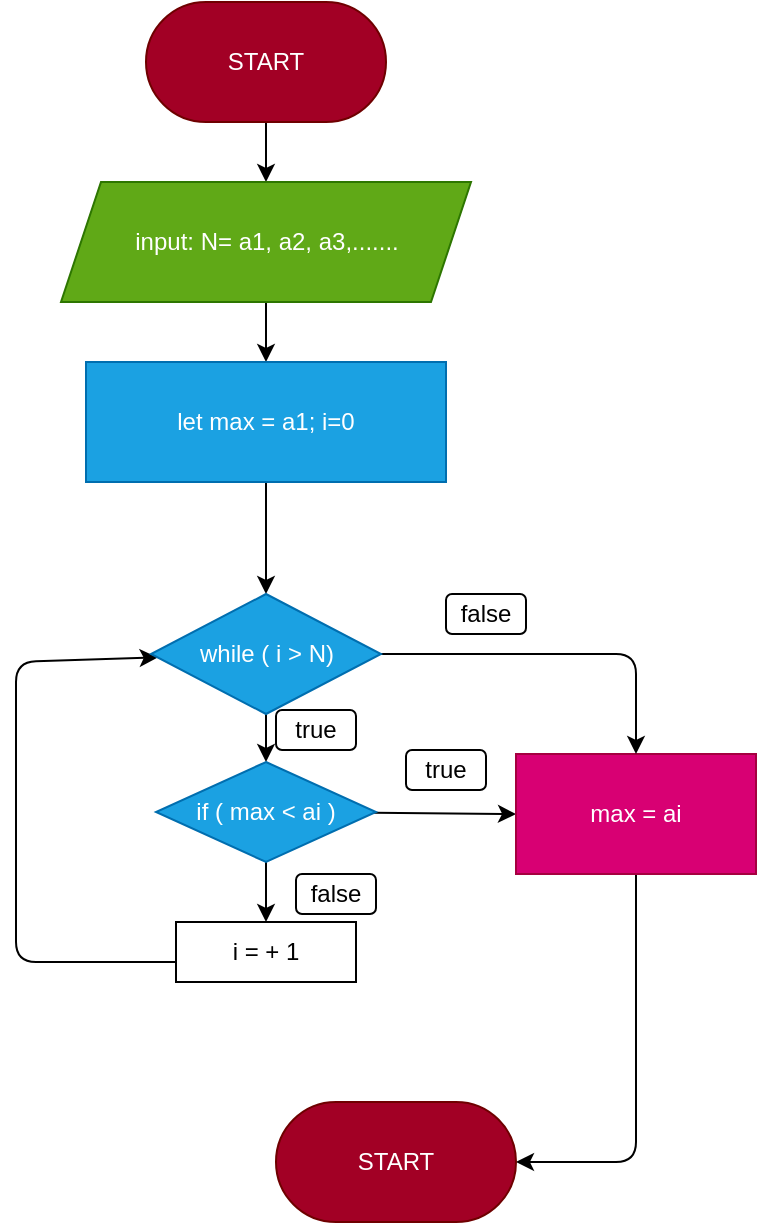 <mxfile>
    <diagram id="XXP6j2SDkpBGwzjUflsq" name="Page-1">
        <mxGraphModel dx="797" dy="568" grid="1" gridSize="10" guides="1" tooltips="1" connect="1" arrows="1" fold="1" page="1" pageScale="1" pageWidth="850" pageHeight="1100" math="0" shadow="0">
            <root>
                <mxCell id="0"/>
                <mxCell id="1" parent="0"/>
                <mxCell id="9" style="edgeStyle=none;html=1;entryX=0.5;entryY=0;entryDx=0;entryDy=0;" edge="1" parent="1" source="2" target="3">
                    <mxGeometry relative="1" as="geometry"/>
                </mxCell>
                <mxCell id="2" value="START" style="rounded=1;whiteSpace=wrap;html=1;arcSize=50;fillColor=#a20025;fontColor=#ffffff;strokeColor=#6F0000;" vertex="1" parent="1">
                    <mxGeometry x="305" y="30" width="120" height="60" as="geometry"/>
                </mxCell>
                <mxCell id="10" style="edgeStyle=none;html=1;entryX=0.5;entryY=0;entryDx=0;entryDy=0;" edge="1" parent="1" source="3" target="5">
                    <mxGeometry relative="1" as="geometry"/>
                </mxCell>
                <mxCell id="3" value="input: N= a1, a2, a3,......." style="shape=parallelogram;perimeter=parallelogramPerimeter;whiteSpace=wrap;html=1;fixedSize=1;fillColor=#60a917;fontColor=#ffffff;strokeColor=#2D7600;" vertex="1" parent="1">
                    <mxGeometry x="262.5" y="120" width="205" height="60" as="geometry"/>
                </mxCell>
                <mxCell id="12" style="edgeStyle=none;html=1;entryX=0.5;entryY=0;entryDx=0;entryDy=0;startArrow=none;" edge="1" parent="1" source="25" target="6">
                    <mxGeometry relative="1" as="geometry">
                        <mxPoint x="365" y="360" as="sourcePoint"/>
                    </mxGeometry>
                </mxCell>
                <mxCell id="11" style="edgeStyle=none;html=1;entryX=0.5;entryY=0;entryDx=0;entryDy=0;" edge="1" parent="1" source="5" target="25">
                    <mxGeometry relative="1" as="geometry">
                        <mxPoint x="365" y="300" as="targetPoint"/>
                    </mxGeometry>
                </mxCell>
                <mxCell id="5" value="let max = a1; i=0" style="rounded=0;whiteSpace=wrap;html=1;fillColor=#1ba1e2;fontColor=#ffffff;strokeColor=#006EAF;" vertex="1" parent="1">
                    <mxGeometry x="275" y="210" width="180" height="60" as="geometry"/>
                </mxCell>
                <mxCell id="14" style="edgeStyle=none;html=1;entryX=0;entryY=0.5;entryDx=0;entryDy=0;" edge="1" parent="1" source="6" target="13">
                    <mxGeometry relative="1" as="geometry"/>
                </mxCell>
                <mxCell id="16" style="edgeStyle=none;html=1;exitX=0.5;exitY=1;exitDx=0;exitDy=0;entryX=0.5;entryY=0;entryDx=0;entryDy=0;" edge="1" parent="1" source="6" target="15">
                    <mxGeometry relative="1" as="geometry"/>
                </mxCell>
                <mxCell id="6" value="if ( max &amp;lt; ai )" style="rhombus;whiteSpace=wrap;html=1;fillColor=#1ba1e2;fontColor=#ffffff;strokeColor=#006EAF;" vertex="1" parent="1">
                    <mxGeometry x="310" y="410" width="110" height="50" as="geometry"/>
                </mxCell>
                <mxCell id="19" style="edgeStyle=none;html=1;entryX=1;entryY=0.5;entryDx=0;entryDy=0;" edge="1" parent="1" source="13" target="18">
                    <mxGeometry relative="1" as="geometry">
                        <Array as="points">
                            <mxPoint x="550" y="610"/>
                        </Array>
                    </mxGeometry>
                </mxCell>
                <mxCell id="13" value="max = ai" style="rounded=0;whiteSpace=wrap;html=1;fillColor=#d80073;fontColor=#ffffff;strokeColor=#A50040;" vertex="1" parent="1">
                    <mxGeometry x="490" y="406" width="120" height="60" as="geometry"/>
                </mxCell>
                <mxCell id="17" style="edgeStyle=none;html=1;" edge="1" parent="1" target="25">
                    <mxGeometry relative="1" as="geometry">
                        <mxPoint x="320" y="510" as="sourcePoint"/>
                        <mxPoint x="370" y="190" as="targetPoint"/>
                        <Array as="points">
                            <mxPoint x="240" y="510"/>
                            <mxPoint x="240" y="360"/>
                        </Array>
                    </mxGeometry>
                </mxCell>
                <mxCell id="15" value="i = + 1" style="rounded=0;whiteSpace=wrap;html=1;" vertex="1" parent="1">
                    <mxGeometry x="320" y="490" width="90" height="30" as="geometry"/>
                </mxCell>
                <mxCell id="18" value="START" style="rounded=1;whiteSpace=wrap;html=1;arcSize=50;fillColor=#a20025;fontColor=#ffffff;strokeColor=#6F0000;" vertex="1" parent="1">
                    <mxGeometry x="370" y="580" width="120" height="60" as="geometry"/>
                </mxCell>
                <mxCell id="20" value="true" style="rounded=1;whiteSpace=wrap;html=1;" vertex="1" parent="1">
                    <mxGeometry x="435" y="404" width="40" height="20" as="geometry"/>
                </mxCell>
                <mxCell id="21" value="false" style="rounded=1;whiteSpace=wrap;html=1;" vertex="1" parent="1">
                    <mxGeometry x="380" y="466" width="40" height="20" as="geometry"/>
                </mxCell>
                <mxCell id="24" value="true" style="rounded=1;whiteSpace=wrap;html=1;" vertex="1" parent="1">
                    <mxGeometry x="370" y="384" width="40" height="20" as="geometry"/>
                </mxCell>
                <mxCell id="26" value="" style="edgeStyle=none;html=1;entryX=0.5;entryY=0;entryDx=0;entryDy=0;endArrow=none;" edge="1" parent="1" target="25">
                    <mxGeometry relative="1" as="geometry">
                        <mxPoint x="365" y="360" as="sourcePoint"/>
                        <mxPoint x="365" y="410" as="targetPoint"/>
                    </mxGeometry>
                </mxCell>
                <mxCell id="27" style="edgeStyle=none;html=1;entryX=0.5;entryY=0;entryDx=0;entryDy=0;" edge="1" parent="1" source="25" target="13">
                    <mxGeometry relative="1" as="geometry">
                        <Array as="points">
                            <mxPoint x="550" y="356"/>
                        </Array>
                    </mxGeometry>
                </mxCell>
                <mxCell id="25" value="&lt;span style=&quot;color: rgb(255, 255, 255);&quot;&gt;while ( i &amp;gt; N)&lt;/span&gt;" style="rhombus;whiteSpace=wrap;html=1;fillColor=#1ba1e2;fontColor=#ffffff;strokeColor=#006EAF;" vertex="1" parent="1">
                    <mxGeometry x="307.5" y="326" width="115" height="60" as="geometry"/>
                </mxCell>
                <mxCell id="28" value="false" style="rounded=1;whiteSpace=wrap;html=1;" vertex="1" parent="1">
                    <mxGeometry x="455" y="326" width="40" height="20" as="geometry"/>
                </mxCell>
            </root>
        </mxGraphModel>
    </diagram>
</mxfile>